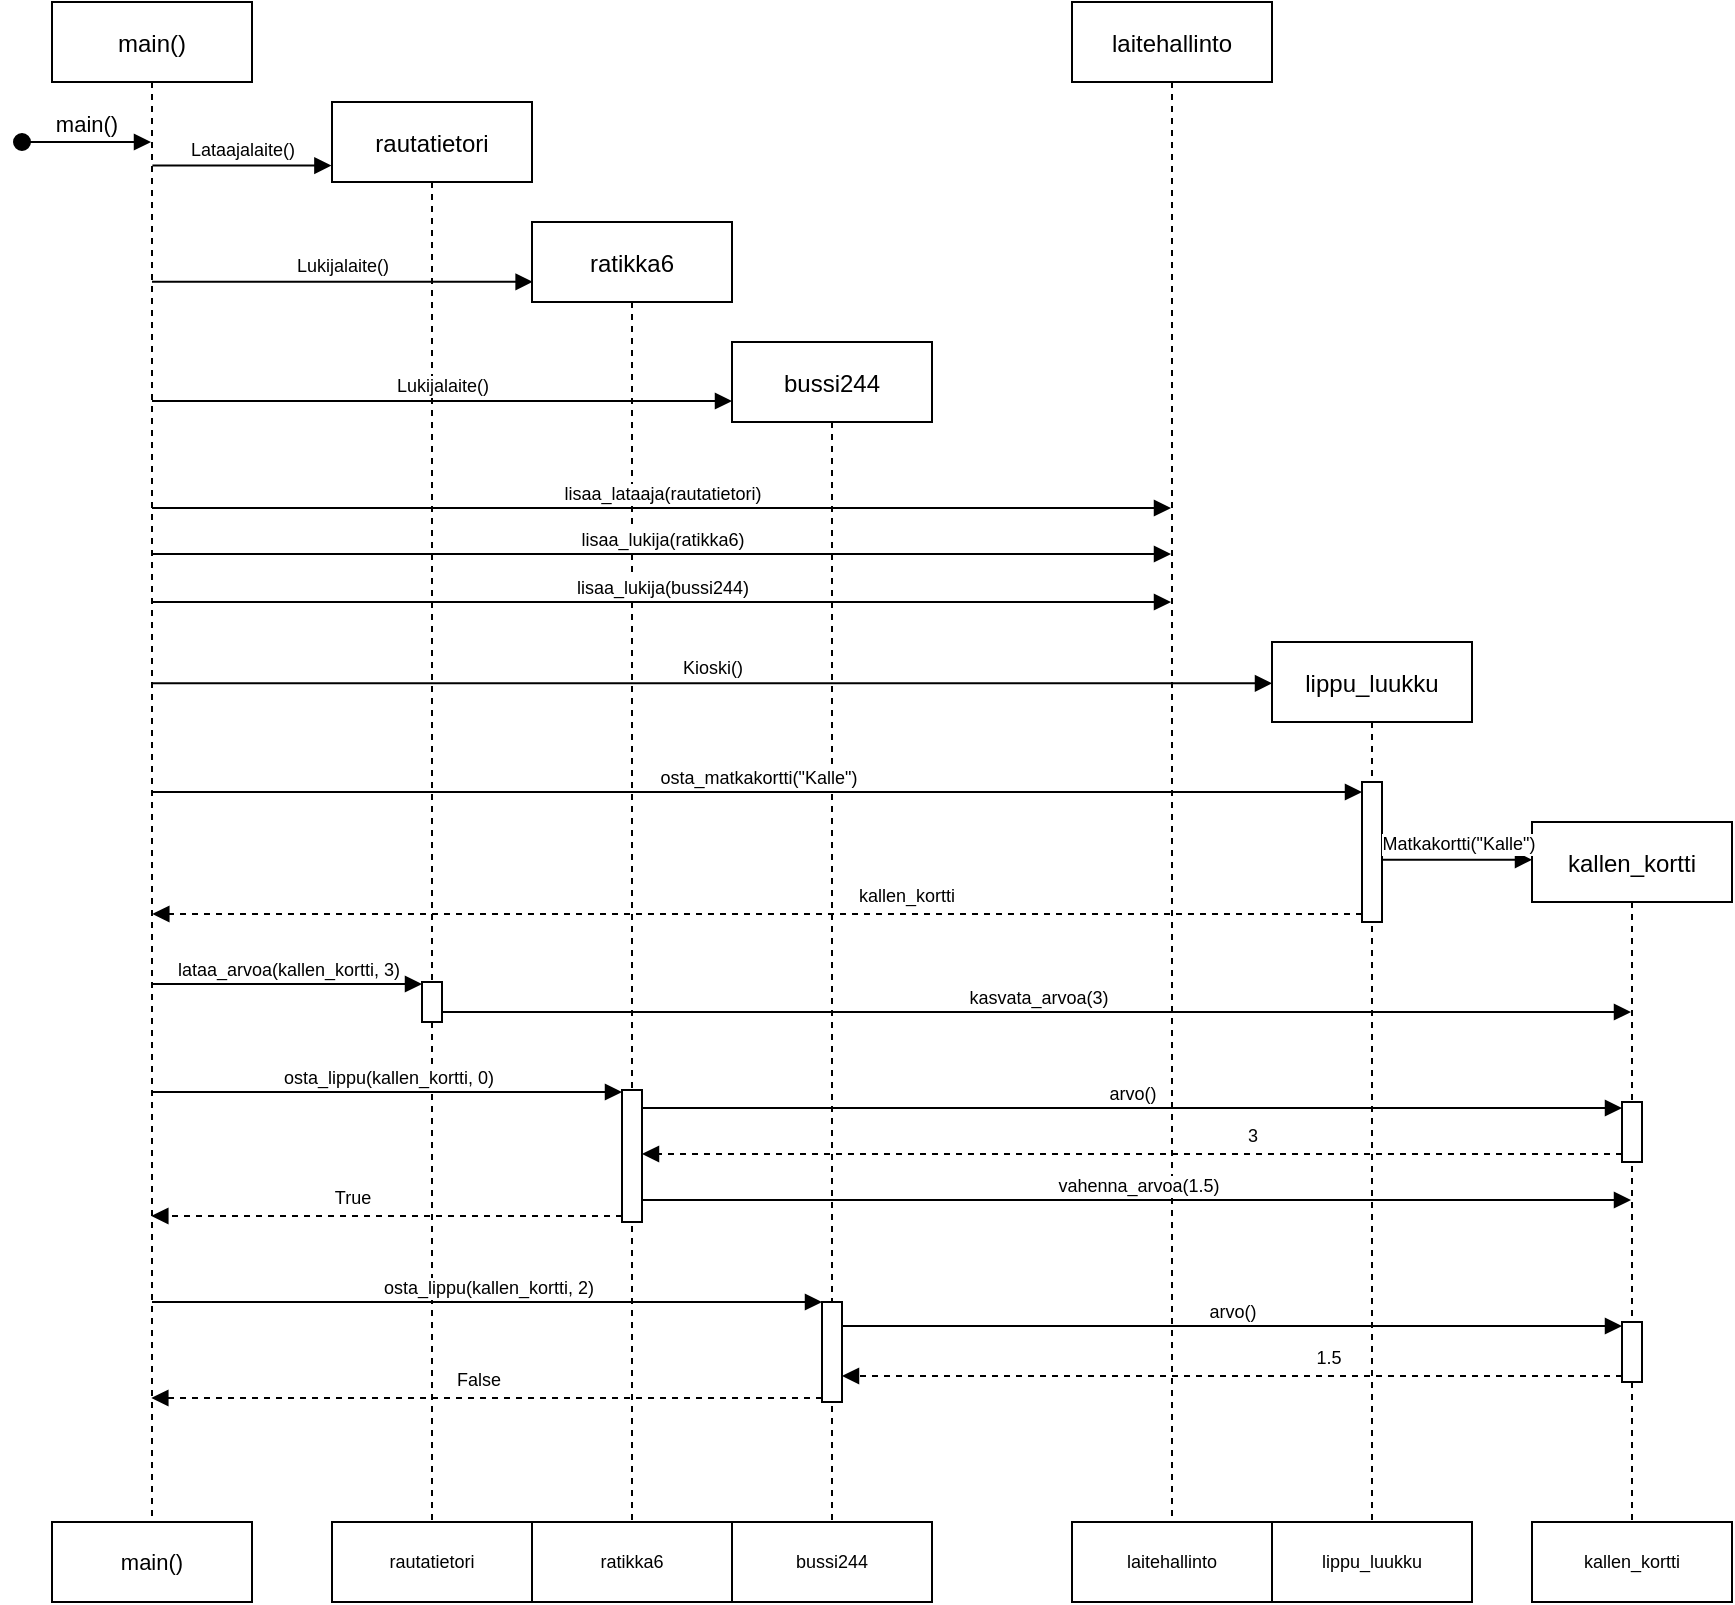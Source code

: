 <mxfile version="15.7.4" type="device"><diagram id="kgpKYQtTHZ0yAKxKKP6v" name="Page-1"><mxGraphModel dx="1470" dy="1640" grid="1" gridSize="10" guides="1" tooltips="1" connect="1" arrows="1" fold="1" page="1" pageScale="1" pageWidth="900" pageHeight="900" math="0" shadow="0"><root><mxCell id="0"/><mxCell id="1" parent="0"/><mxCell id="3nuBFxr9cyL0pnOWT2aG-1" value="main()" style="shape=umlLifeline;perimeter=lifelinePerimeter;container=1;collapsible=0;recursiveResize=0;rounded=0;shadow=0;strokeWidth=1;" parent="1" vertex="1"><mxGeometry x="38" y="50" width="100" height="760" as="geometry"/></mxCell><mxCell id="3nuBFxr9cyL0pnOWT2aG-3" value="main()" style="verticalAlign=bottom;startArrow=oval;endArrow=block;startSize=8;shadow=0;strokeWidth=1;" parent="3nuBFxr9cyL0pnOWT2aG-1" target="3nuBFxr9cyL0pnOWT2aG-1" edge="1"><mxGeometry relative="1" as="geometry"><mxPoint x="-15" y="70" as="sourcePoint"/><mxPoint x="45" y="70" as="targetPoint"/></mxGeometry></mxCell><mxCell id="3nuBFxr9cyL0pnOWT2aG-5" value="laitehallinto" style="shape=umlLifeline;perimeter=lifelinePerimeter;container=1;collapsible=0;recursiveResize=0;rounded=0;shadow=0;strokeWidth=1;" parent="1" vertex="1"><mxGeometry x="548" y="50" width="100" height="760" as="geometry"/></mxCell><mxCell id="dUv7rY7sKIAohOGwXPQm-2" value="rautatietori" style="shape=umlLifeline;perimeter=lifelinePerimeter;container=1;collapsible=0;recursiveResize=0;rounded=0;shadow=0;strokeWidth=1;" vertex="1" parent="1"><mxGeometry x="178" y="100" width="100" height="710" as="geometry"/></mxCell><mxCell id="dUv7rY7sKIAohOGwXPQm-36" value="" style="points=[];perimeter=orthogonalPerimeter;rounded=0;shadow=0;strokeWidth=1;" vertex="1" parent="dUv7rY7sKIAohOGwXPQm-2"><mxGeometry x="45" y="440" width="10" height="20" as="geometry"/></mxCell><mxCell id="dUv7rY7sKIAohOGwXPQm-4" value="ratikka6" style="shape=umlLifeline;perimeter=lifelinePerimeter;container=1;collapsible=0;recursiveResize=0;rounded=0;shadow=0;strokeWidth=1;" vertex="1" parent="1"><mxGeometry x="278" y="160" width="100" height="650" as="geometry"/></mxCell><mxCell id="dUv7rY7sKIAohOGwXPQm-41" value="" style="points=[];perimeter=orthogonalPerimeter;rounded=0;shadow=0;strokeWidth=1;" vertex="1" parent="dUv7rY7sKIAohOGwXPQm-4"><mxGeometry x="45" y="434" width="10" height="66" as="geometry"/></mxCell><mxCell id="dUv7rY7sKIAohOGwXPQm-6" value="bussi244" style="shape=umlLifeline;perimeter=lifelinePerimeter;container=1;collapsible=0;recursiveResize=0;rounded=0;shadow=0;strokeWidth=1;" vertex="1" parent="1"><mxGeometry x="378" y="220" width="100" height="590" as="geometry"/></mxCell><mxCell id="dUv7rY7sKIAohOGwXPQm-59" value="" style="points=[];perimeter=orthogonalPerimeter;rounded=0;shadow=0;strokeWidth=1;" vertex="1" parent="dUv7rY7sKIAohOGwXPQm-6"><mxGeometry x="45" y="480" width="10" height="50" as="geometry"/></mxCell><mxCell id="dUv7rY7sKIAohOGwXPQm-8" value="lippu_luukku" style="shape=umlLifeline;perimeter=lifelinePerimeter;container=1;collapsible=0;recursiveResize=0;rounded=0;shadow=0;strokeWidth=1;" vertex="1" parent="1"><mxGeometry x="648" y="370" width="100" height="440" as="geometry"/></mxCell><mxCell id="dUv7rY7sKIAohOGwXPQm-9" value="" style="points=[];perimeter=orthogonalPerimeter;rounded=0;shadow=0;strokeWidth=1;" vertex="1" parent="dUv7rY7sKIAohOGwXPQm-8"><mxGeometry x="45" y="70" width="10" height="70" as="geometry"/></mxCell><mxCell id="dUv7rY7sKIAohOGwXPQm-12" value="" style="endArrow=block;html=1;rounded=0;fontSize=9;entryX=-0.003;entryY=0.046;entryDx=0;entryDy=0;entryPerimeter=0;endFill=1;" edge="1" parent="1"><mxGeometry relative="1" as="geometry"><mxPoint x="88.222" y="131.8" as="sourcePoint"/><mxPoint x="177.7" y="131.8" as="targetPoint"/></mxGeometry></mxCell><mxCell id="dUv7rY7sKIAohOGwXPQm-13" value="Lataajalaite()" style="edgeLabel;resizable=0;html=1;align=center;verticalAlign=bottom;fontSize=9;" connectable="0" vertex="1" parent="dUv7rY7sKIAohOGwXPQm-12"><mxGeometry relative="1" as="geometry"/></mxCell><mxCell id="dUv7rY7sKIAohOGwXPQm-14" value="" style="endArrow=block;html=1;rounded=0;fontSize=9;entryX=0.003;entryY=0.046;entryDx=0;entryDy=0;entryPerimeter=0;endFill=1;" edge="1" parent="1" source="3nuBFxr9cyL0pnOWT2aG-1" target="dUv7rY7sKIAohOGwXPQm-4"><mxGeometry relative="1" as="geometry"><mxPoint x="93" y="184.84" as="sourcePoint"/><mxPoint x="187.7" y="134.84" as="targetPoint"/></mxGeometry></mxCell><mxCell id="dUv7rY7sKIAohOGwXPQm-15" value="Lukijalaite()" style="edgeLabel;resizable=0;html=1;align=center;verticalAlign=bottom;fontSize=9;" connectable="0" vertex="1" parent="dUv7rY7sKIAohOGwXPQm-14"><mxGeometry relative="1" as="geometry"/></mxCell><mxCell id="dUv7rY7sKIAohOGwXPQm-16" value="" style="endArrow=block;html=1;rounded=0;fontSize=9;entryX=0;entryY=0.05;entryDx=0;entryDy=0;entryPerimeter=0;endFill=1;" edge="1" parent="1" source="3nuBFxr9cyL0pnOWT2aG-1" target="dUv7rY7sKIAohOGwXPQm-6"><mxGeometry relative="1" as="geometry"><mxPoint x="93" y="247" as="sourcePoint"/><mxPoint x="288.3" y="244.84" as="targetPoint"/></mxGeometry></mxCell><mxCell id="dUv7rY7sKIAohOGwXPQm-17" value="Lukijalaite()" style="edgeLabel;resizable=0;html=1;align=center;verticalAlign=bottom;fontSize=9;" connectable="0" vertex="1" parent="dUv7rY7sKIAohOGwXPQm-16"><mxGeometry relative="1" as="geometry"/></mxCell><mxCell id="dUv7rY7sKIAohOGwXPQm-18" value="" style="endArrow=block;html=1;rounded=0;fontSize=9;endFill=1;" edge="1" parent="1" source="3nuBFxr9cyL0pnOWT2aG-1"><mxGeometry relative="1" as="geometry"><mxPoint x="93" y="303" as="sourcePoint"/><mxPoint x="597.5" y="303" as="targetPoint"/></mxGeometry></mxCell><mxCell id="dUv7rY7sKIAohOGwXPQm-19" value="lisaa_lataaja(rautatietori)" style="edgeLabel;resizable=0;html=1;align=center;verticalAlign=bottom;fontSize=9;" connectable="0" vertex="1" parent="dUv7rY7sKIAohOGwXPQm-18"><mxGeometry relative="1" as="geometry"/></mxCell><mxCell id="dUv7rY7sKIAohOGwXPQm-20" value="" style="endArrow=block;html=1;rounded=0;fontSize=9;endFill=1;" edge="1" parent="1" source="3nuBFxr9cyL0pnOWT2aG-1"><mxGeometry relative="1" as="geometry"><mxPoint x="93" y="326" as="sourcePoint"/><mxPoint x="597.5" y="326" as="targetPoint"/></mxGeometry></mxCell><mxCell id="dUv7rY7sKIAohOGwXPQm-21" value="lisaa_lukija(ratikka6)" style="edgeLabel;resizable=0;html=1;align=center;verticalAlign=bottom;fontSize=9;" connectable="0" vertex="1" parent="dUv7rY7sKIAohOGwXPQm-20"><mxGeometry relative="1" as="geometry"/></mxCell><mxCell id="dUv7rY7sKIAohOGwXPQm-22" value="" style="endArrow=block;html=1;rounded=0;fontSize=9;endFill=1;" edge="1" parent="1" source="3nuBFxr9cyL0pnOWT2aG-1"><mxGeometry relative="1" as="geometry"><mxPoint x="93" y="350" as="sourcePoint"/><mxPoint x="597.5" y="350" as="targetPoint"/></mxGeometry></mxCell><mxCell id="dUv7rY7sKIAohOGwXPQm-23" value="lisaa_lukija(bussi244)" style="edgeLabel;resizable=0;html=1;align=center;verticalAlign=bottom;fontSize=9;" connectable="0" vertex="1" parent="dUv7rY7sKIAohOGwXPQm-22"><mxGeometry relative="1" as="geometry"/></mxCell><mxCell id="dUv7rY7sKIAohOGwXPQm-24" value="" style="endArrow=block;html=1;rounded=0;fontSize=9;endFill=1;entryX=0;entryY=0.047;entryDx=0;entryDy=0;entryPerimeter=0;" edge="1" parent="1" source="3nuBFxr9cyL0pnOWT2aG-1" target="dUv7rY7sKIAohOGwXPQm-8"><mxGeometry relative="1" as="geometry"><mxPoint x="93" y="395.38" as="sourcePoint"/><mxPoint x="607.5" y="360" as="targetPoint"/></mxGeometry></mxCell><mxCell id="dUv7rY7sKIAohOGwXPQm-25" value="Kioski()" style="edgeLabel;resizable=0;html=1;align=center;verticalAlign=bottom;fontSize=9;" connectable="0" vertex="1" parent="dUv7rY7sKIAohOGwXPQm-24"><mxGeometry relative="1" as="geometry"/></mxCell><mxCell id="dUv7rY7sKIAohOGwXPQm-26" value="kallen_kortti" style="shape=umlLifeline;perimeter=lifelinePerimeter;container=1;collapsible=0;recursiveResize=0;rounded=0;shadow=0;strokeWidth=1;" vertex="1" parent="1"><mxGeometry x="778" y="460" width="100" height="350" as="geometry"/></mxCell><mxCell id="dUv7rY7sKIAohOGwXPQm-49" value="" style="points=[];perimeter=orthogonalPerimeter;rounded=0;shadow=0;strokeWidth=1;" vertex="1" parent="dUv7rY7sKIAohOGwXPQm-26"><mxGeometry x="45" y="140" width="10" height="30" as="geometry"/></mxCell><mxCell id="dUv7rY7sKIAohOGwXPQm-60" value="" style="points=[];perimeter=orthogonalPerimeter;rounded=0;shadow=0;strokeWidth=1;" vertex="1" parent="dUv7rY7sKIAohOGwXPQm-26"><mxGeometry x="45" y="250" width="10" height="30" as="geometry"/></mxCell><mxCell id="dUv7rY7sKIAohOGwXPQm-28" value="" style="endArrow=block;html=1;rounded=0;fontSize=9;endFill=1;" edge="1" parent="1" target="dUv7rY7sKIAohOGwXPQm-9"><mxGeometry relative="1" as="geometry"><mxPoint x="87.5" y="445" as="sourcePoint"/><mxPoint x="697.5" y="445" as="targetPoint"/></mxGeometry></mxCell><mxCell id="dUv7rY7sKIAohOGwXPQm-29" value="osta_matkakortti(&quot;Kalle&quot;)" style="edgeLabel;resizable=0;html=1;align=center;verticalAlign=bottom;fontSize=9;" connectable="0" vertex="1" parent="dUv7rY7sKIAohOGwXPQm-28"><mxGeometry relative="1" as="geometry"/></mxCell><mxCell id="dUv7rY7sKIAohOGwXPQm-30" value="" style="endArrow=block;html=1;rounded=0;fontSize=9;endFill=1;entryX=0;entryY=0.054;entryDx=0;entryDy=0;entryPerimeter=0;" edge="1" parent="1" source="dUv7rY7sKIAohOGwXPQm-9" target="dUv7rY7sKIAohOGwXPQm-26"><mxGeometry relative="1" as="geometry"><mxPoint x="97.5" y="455" as="sourcePoint"/><mxPoint x="707.5" y="455" as="targetPoint"/></mxGeometry></mxCell><mxCell id="dUv7rY7sKIAohOGwXPQm-31" value="Matkakortti(&quot;Kalle&quot;)" style="edgeLabel;resizable=0;html=1;align=center;verticalAlign=bottom;fontSize=9;" connectable="0" vertex="1" parent="dUv7rY7sKIAohOGwXPQm-30"><mxGeometry relative="1" as="geometry"/></mxCell><mxCell id="dUv7rY7sKIAohOGwXPQm-32" value="" style="endArrow=block;html=1;rounded=0;fontSize=9;endFill=1;dashed=1;" edge="1" parent="1"><mxGeometry width="50" height="50" relative="1" as="geometry"><mxPoint x="693" y="506" as="sourcePoint"/><mxPoint x="88.167" y="506" as="targetPoint"/></mxGeometry></mxCell><mxCell id="dUv7rY7sKIAohOGwXPQm-33" value="kallen_kortti" style="edgeLabel;html=1;align=center;verticalAlign=bottom;resizable=0;points=[];fontSize=9;" vertex="1" connectable="0" parent="dUv7rY7sKIAohOGwXPQm-32"><mxGeometry x="-0.245" y="-2" relative="1" as="geometry"><mxPoint as="offset"/></mxGeometry></mxCell><mxCell id="dUv7rY7sKIAohOGwXPQm-34" value="" style="endArrow=block;html=1;rounded=0;fontSize=9;endFill=1;" edge="1" parent="1" target="dUv7rY7sKIAohOGwXPQm-36"><mxGeometry relative="1" as="geometry"><mxPoint x="87.81" y="541" as="sourcePoint"/><mxPoint x="227.5" y="541" as="targetPoint"/></mxGeometry></mxCell><mxCell id="dUv7rY7sKIAohOGwXPQm-35" value="lataa_arvoa(kallen_kortti, 3)" style="edgeLabel;resizable=0;html=1;align=center;verticalAlign=bottom;fontSize=9;" connectable="0" vertex="1" parent="dUv7rY7sKIAohOGwXPQm-34"><mxGeometry relative="1" as="geometry"/></mxCell><mxCell id="dUv7rY7sKIAohOGwXPQm-37" value="" style="endArrow=block;html=1;rounded=0;fontSize=9;endFill=1;" edge="1" parent="1"><mxGeometry relative="1" as="geometry"><mxPoint x="233" y="555" as="sourcePoint"/><mxPoint x="827.5" y="555" as="targetPoint"/></mxGeometry></mxCell><mxCell id="dUv7rY7sKIAohOGwXPQm-38" value="kasvata_arvoa(3)" style="edgeLabel;resizable=0;html=1;align=center;verticalAlign=bottom;fontSize=9;" connectable="0" vertex="1" parent="dUv7rY7sKIAohOGwXPQm-37"><mxGeometry relative="1" as="geometry"/></mxCell><mxCell id="dUv7rY7sKIAohOGwXPQm-39" value="" style="endArrow=block;html=1;rounded=0;fontSize=9;endFill=1;" edge="1" parent="1" target="dUv7rY7sKIAohOGwXPQm-41"><mxGeometry relative="1" as="geometry"><mxPoint x="87.5" y="595" as="sourcePoint"/><mxPoint x="327.5" y="595" as="targetPoint"/></mxGeometry></mxCell><mxCell id="dUv7rY7sKIAohOGwXPQm-40" value="osta_lippu(kallen_kortti, 0)" style="edgeLabel;resizable=0;html=1;align=center;verticalAlign=bottom;fontSize=9;" connectable="0" vertex="1" parent="dUv7rY7sKIAohOGwXPQm-39"><mxGeometry relative="1" as="geometry"/></mxCell><mxCell id="dUv7rY7sKIAohOGwXPQm-42" value="" style="endArrow=block;html=1;rounded=0;fontSize=9;endFill=1;" edge="1" parent="1"><mxGeometry relative="1" as="geometry"><mxPoint x="333" y="603" as="sourcePoint"/><mxPoint x="823" y="603" as="targetPoint"/></mxGeometry></mxCell><mxCell id="dUv7rY7sKIAohOGwXPQm-43" value="arvo()" style="edgeLabel;resizable=0;html=1;align=center;verticalAlign=bottom;fontSize=9;" connectable="0" vertex="1" parent="dUv7rY7sKIAohOGwXPQm-42"><mxGeometry relative="1" as="geometry"/></mxCell><mxCell id="dUv7rY7sKIAohOGwXPQm-44" value="" style="endArrow=block;html=1;rounded=0;fontSize=9;endFill=1;dashed=1;" edge="1" parent="1"><mxGeometry width="50" height="50" relative="1" as="geometry"><mxPoint x="823" y="626" as="sourcePoint"/><mxPoint x="333" y="626" as="targetPoint"/></mxGeometry></mxCell><mxCell id="dUv7rY7sKIAohOGwXPQm-45" value="3" style="edgeLabel;html=1;align=center;verticalAlign=bottom;resizable=0;points=[];fontSize=9;" vertex="1" connectable="0" parent="dUv7rY7sKIAohOGwXPQm-44"><mxGeometry x="-0.245" y="-2" relative="1" as="geometry"><mxPoint as="offset"/></mxGeometry></mxCell><mxCell id="dUv7rY7sKIAohOGwXPQm-52" value="" style="endArrow=block;html=1;rounded=0;fontSize=9;endFill=1;" edge="1" parent="1"><mxGeometry relative="1" as="geometry"><mxPoint x="333" y="649.0" as="sourcePoint"/><mxPoint x="827.5" y="649.0" as="targetPoint"/></mxGeometry></mxCell><mxCell id="dUv7rY7sKIAohOGwXPQm-53" value="vahenna_arvoa(1.5)" style="edgeLabel;resizable=0;html=1;align=center;verticalAlign=bottom;fontSize=9;" connectable="0" vertex="1" parent="dUv7rY7sKIAohOGwXPQm-52"><mxGeometry relative="1" as="geometry"/></mxCell><mxCell id="dUv7rY7sKIAohOGwXPQm-55" value="" style="endArrow=block;html=1;rounded=0;fontSize=9;endFill=1;dashed=1;" edge="1" parent="1"><mxGeometry width="50" height="50" relative="1" as="geometry"><mxPoint x="323" y="657.0" as="sourcePoint"/><mxPoint x="87.667" y="657.0" as="targetPoint"/></mxGeometry></mxCell><mxCell id="dUv7rY7sKIAohOGwXPQm-56" value="True" style="edgeLabel;html=1;align=center;verticalAlign=bottom;resizable=0;points=[];fontSize=9;" vertex="1" connectable="0" parent="dUv7rY7sKIAohOGwXPQm-55"><mxGeometry x="-0.245" y="-2" relative="1" as="geometry"><mxPoint x="-46" as="offset"/></mxGeometry></mxCell><mxCell id="dUv7rY7sKIAohOGwXPQm-57" value="" style="endArrow=block;html=1;rounded=0;fontSize=9;endFill=1;" edge="1" parent="1" source="3nuBFxr9cyL0pnOWT2aG-1" target="dUv7rY7sKIAohOGwXPQm-59"><mxGeometry relative="1" as="geometry"><mxPoint x="78.0" y="729.66" as="sourcePoint"/><mxPoint x="313.5" y="729.66" as="targetPoint"/></mxGeometry></mxCell><mxCell id="dUv7rY7sKIAohOGwXPQm-58" value="osta_lippu(kallen_kortti, 2)" style="edgeLabel;resizable=0;html=1;align=center;verticalAlign=bottom;fontSize=9;" connectable="0" vertex="1" parent="dUv7rY7sKIAohOGwXPQm-57"><mxGeometry relative="1" as="geometry"/></mxCell><mxCell id="dUv7rY7sKIAohOGwXPQm-61" value="" style="endArrow=block;html=1;rounded=0;fontSize=9;endFill=1;" edge="1" parent="1"><mxGeometry relative="1" as="geometry"><mxPoint x="433" y="712" as="sourcePoint"/><mxPoint x="823" y="712" as="targetPoint"/></mxGeometry></mxCell><mxCell id="dUv7rY7sKIAohOGwXPQm-62" value="arvo()" style="edgeLabel;resizable=0;html=1;align=center;verticalAlign=bottom;fontSize=9;" connectable="0" vertex="1" parent="dUv7rY7sKIAohOGwXPQm-61"><mxGeometry relative="1" as="geometry"/></mxCell><mxCell id="dUv7rY7sKIAohOGwXPQm-63" value="" style="endArrow=block;html=1;rounded=0;fontSize=9;endFill=1;dashed=1;" edge="1" parent="1"><mxGeometry width="50" height="50" relative="1" as="geometry"><mxPoint x="823" y="737" as="sourcePoint"/><mxPoint x="433" y="737" as="targetPoint"/></mxGeometry></mxCell><mxCell id="dUv7rY7sKIAohOGwXPQm-64" value="1.5" style="edgeLabel;html=1;align=center;verticalAlign=bottom;resizable=0;points=[];fontSize=9;" vertex="1" connectable="0" parent="dUv7rY7sKIAohOGwXPQm-63"><mxGeometry x="-0.245" y="-2" relative="1" as="geometry"><mxPoint as="offset"/></mxGeometry></mxCell><mxCell id="dUv7rY7sKIAohOGwXPQm-65" value="" style="endArrow=block;html=1;rounded=0;fontSize=9;endFill=1;dashed=1;" edge="1" parent="1"><mxGeometry width="50" height="50" relative="1" as="geometry"><mxPoint x="423" y="748.0" as="sourcePoint"/><mxPoint x="87.667" y="748.0" as="targetPoint"/></mxGeometry></mxCell><mxCell id="dUv7rY7sKIAohOGwXPQm-66" value="False" style="edgeLabel;html=1;align=center;verticalAlign=bottom;resizable=0;points=[];fontSize=9;" vertex="1" connectable="0" parent="dUv7rY7sKIAohOGwXPQm-65"><mxGeometry x="-0.245" y="-2" relative="1" as="geometry"><mxPoint x="-46" as="offset"/></mxGeometry></mxCell><mxCell id="dUv7rY7sKIAohOGwXPQm-67" value="&lt;font style=&quot;font-size: 11px&quot;&gt;main()&lt;/font&gt;" style="whiteSpace=wrap;html=1;align=center;fontSize=9;" vertex="1" parent="1"><mxGeometry x="38" y="810" width="100" height="40" as="geometry"/></mxCell><mxCell id="dUv7rY7sKIAohOGwXPQm-68" value="rautatietori" style="whiteSpace=wrap;html=1;align=center;fontSize=9;" vertex="1" parent="1"><mxGeometry x="178" y="810" width="100" height="40" as="geometry"/></mxCell><mxCell id="dUv7rY7sKIAohOGwXPQm-69" value="ratikka6" style="whiteSpace=wrap;html=1;align=center;fontSize=9;" vertex="1" parent="1"><mxGeometry x="278" y="810" width="100" height="40" as="geometry"/></mxCell><mxCell id="dUv7rY7sKIAohOGwXPQm-70" value="bussi244" style="whiteSpace=wrap;html=1;align=center;fontSize=9;" vertex="1" parent="1"><mxGeometry x="378" y="810" width="100" height="40" as="geometry"/></mxCell><mxCell id="dUv7rY7sKIAohOGwXPQm-71" value="laitehallinto" style="whiteSpace=wrap;html=1;align=center;fontSize=9;" vertex="1" parent="1"><mxGeometry x="548" y="810" width="100" height="40" as="geometry"/></mxCell><mxCell id="dUv7rY7sKIAohOGwXPQm-72" value="lippu_luukku" style="whiteSpace=wrap;html=1;align=center;fontSize=9;" vertex="1" parent="1"><mxGeometry x="648" y="810" width="100" height="40" as="geometry"/></mxCell><mxCell id="dUv7rY7sKIAohOGwXPQm-73" value="kallen_kortti" style="whiteSpace=wrap;html=1;align=center;fontSize=9;" vertex="1" parent="1"><mxGeometry x="778" y="810" width="100" height="40" as="geometry"/></mxCell></root></mxGraphModel></diagram></mxfile>